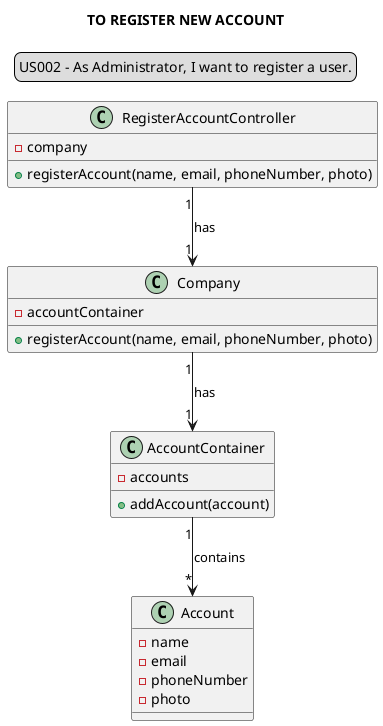 @startuml

skinparam sequenceMessageAlign center
title TO REGISTER NEW ACCOUNT
legend top
US002 - As Administrator, I want to register a user.
end legend

class "RegisterAccountController" {
-company
+registerAccount(name, email, phoneNumber, photo)
}

class "Company" {
-accountContainer
+registerAccount(name, email, phoneNumber, photo)
}

class "AccountContainer"{
-accounts
+addAccount(account)
}

class "Account" {
-name
-email
-phoneNumber
-photo
}

"RegisterAccountController" "1" --> "1" "Company": has
"Company" "1"-->"1" "AccountContainer": has
"AccountContainer" "1"-->"*" "Account": contains

@enduml